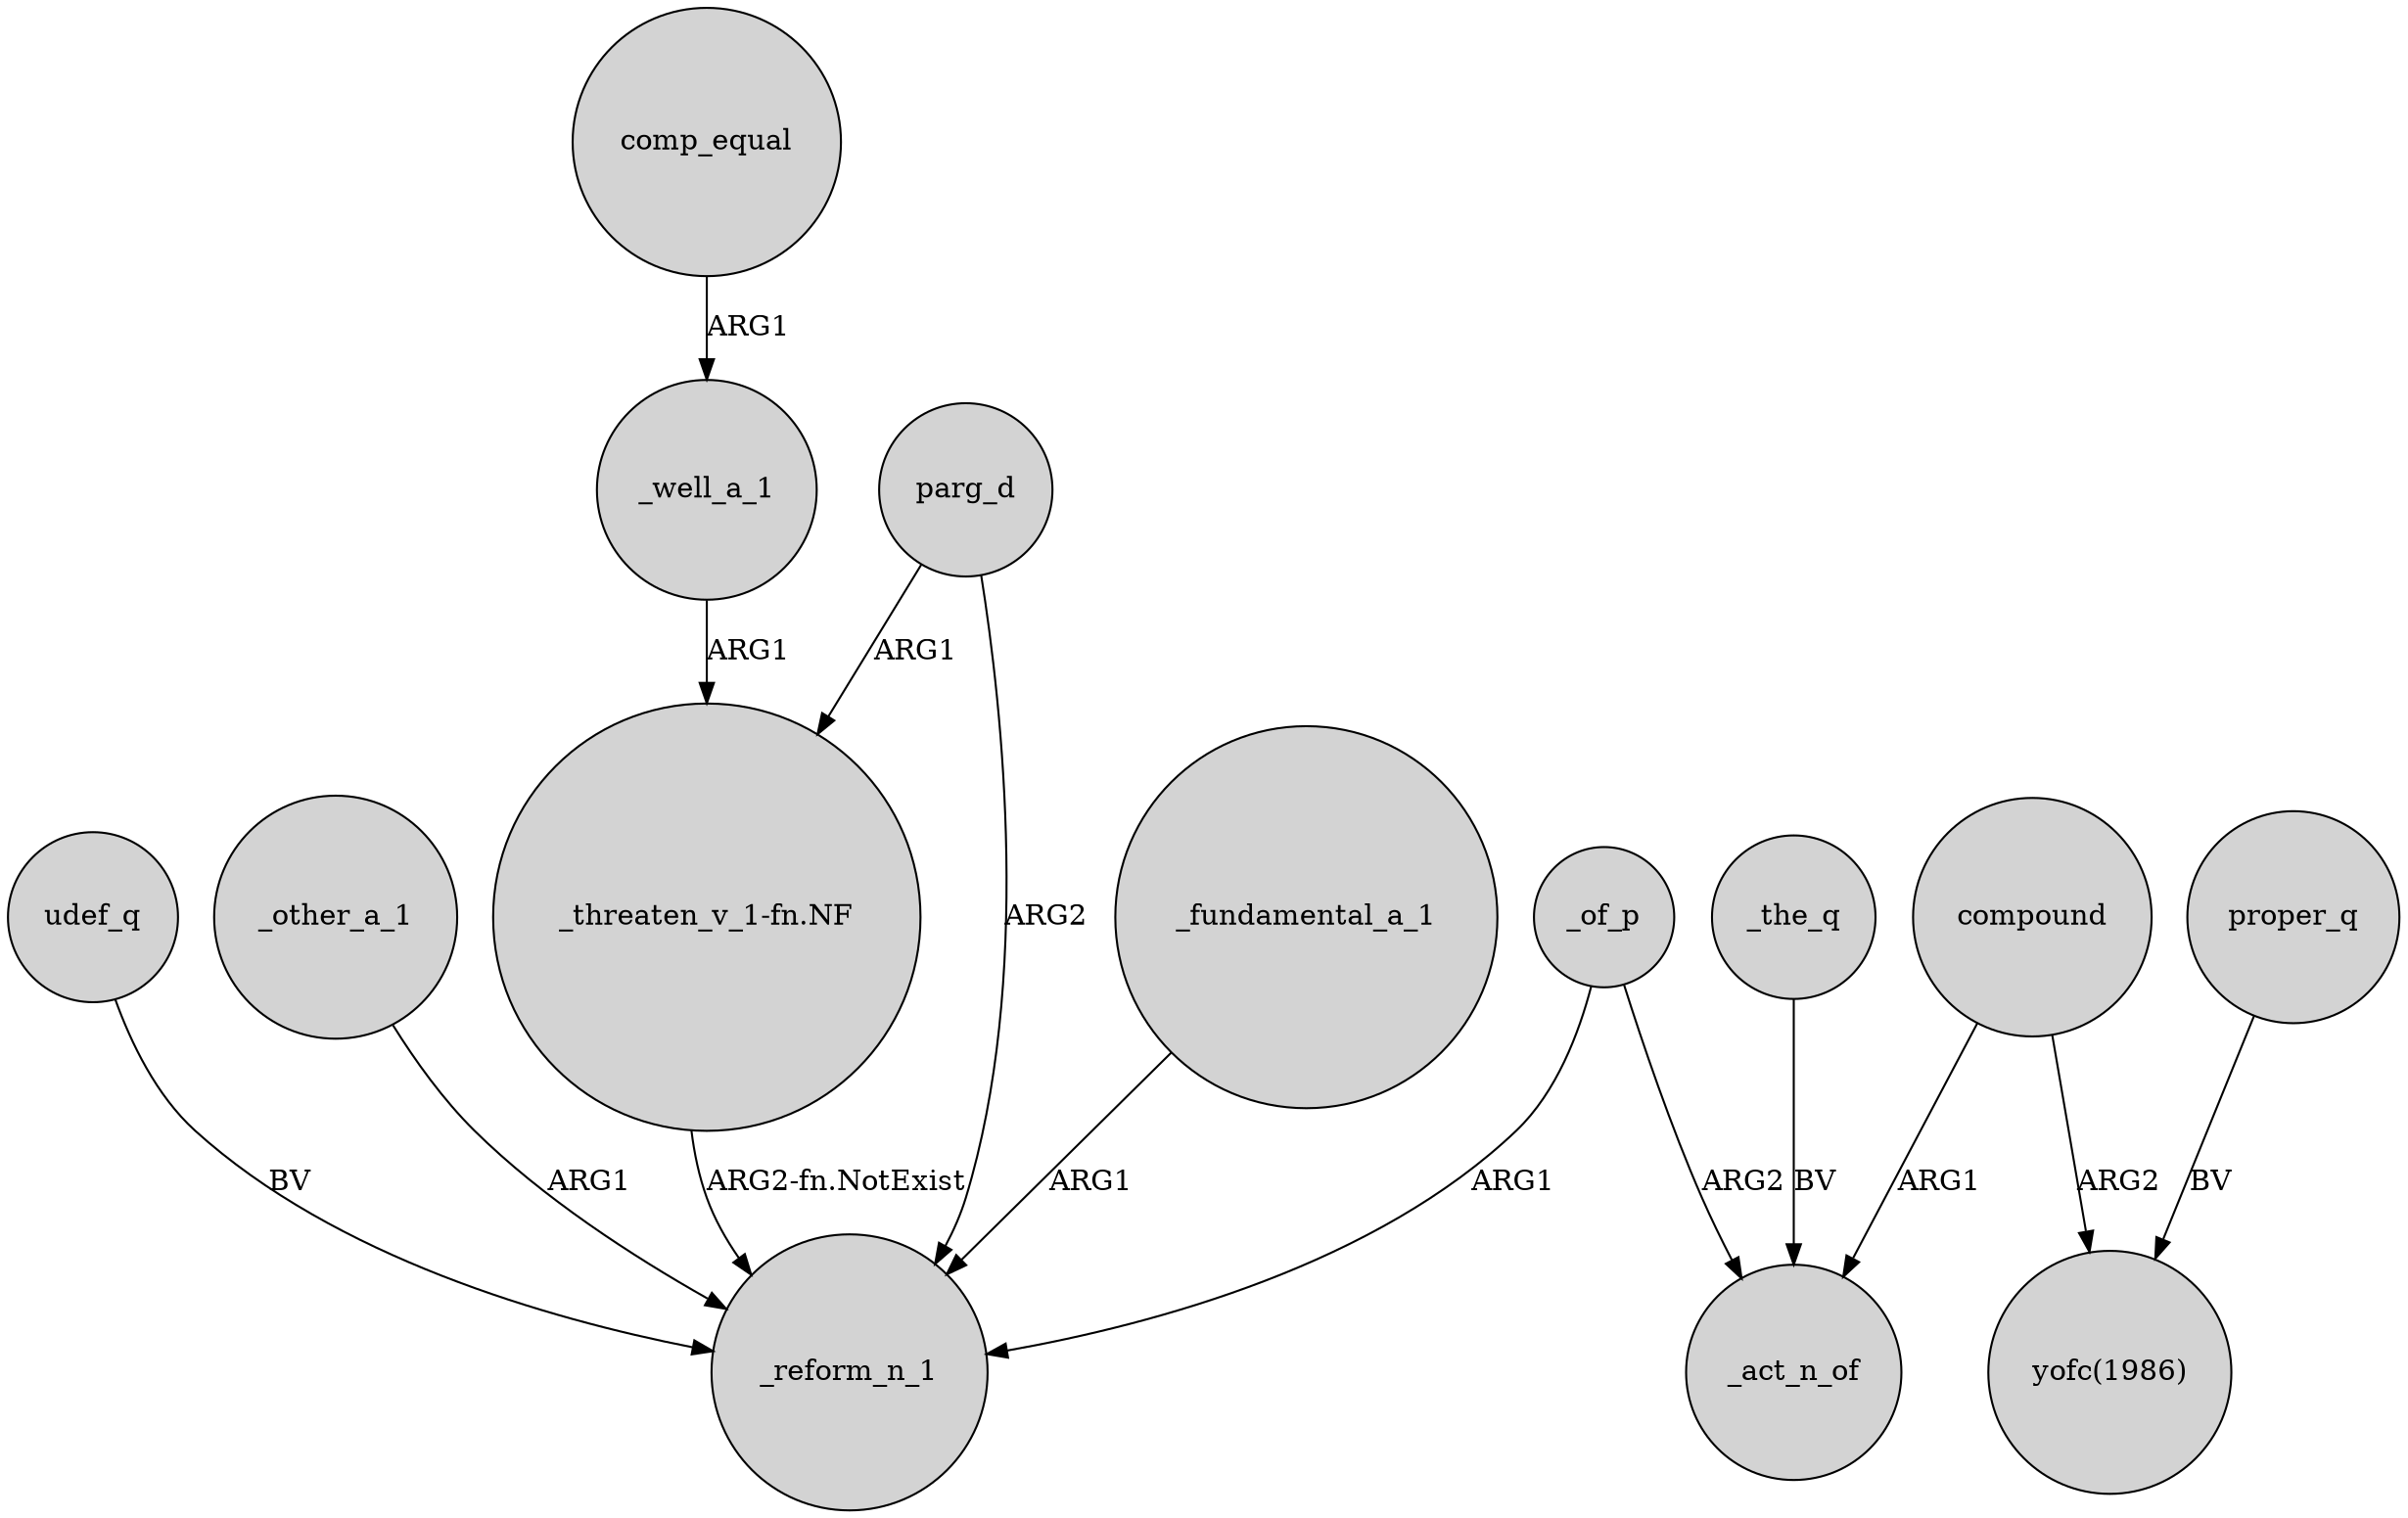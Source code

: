 digraph {
	node [shape=circle style=filled]
	_fundamental_a_1 -> _reform_n_1 [label=ARG1]
	compound -> "yofc(1986)" [label=ARG2]
	parg_d -> _reform_n_1 [label=ARG2]
	parg_d -> "_threaten_v_1-fn.NF" [label=ARG1]
	"_threaten_v_1-fn.NF" -> _reform_n_1 [label="ARG2-fn.NotExist"]
	comp_equal -> _well_a_1 [label=ARG1]
	_well_a_1 -> "_threaten_v_1-fn.NF" [label=ARG1]
	proper_q -> "yofc(1986)" [label=BV]
	_of_p -> _act_n_of [label=ARG2]
	compound -> _act_n_of [label=ARG1]
	_of_p -> _reform_n_1 [label=ARG1]
	udef_q -> _reform_n_1 [label=BV]
	_the_q -> _act_n_of [label=BV]
	_other_a_1 -> _reform_n_1 [label=ARG1]
}
